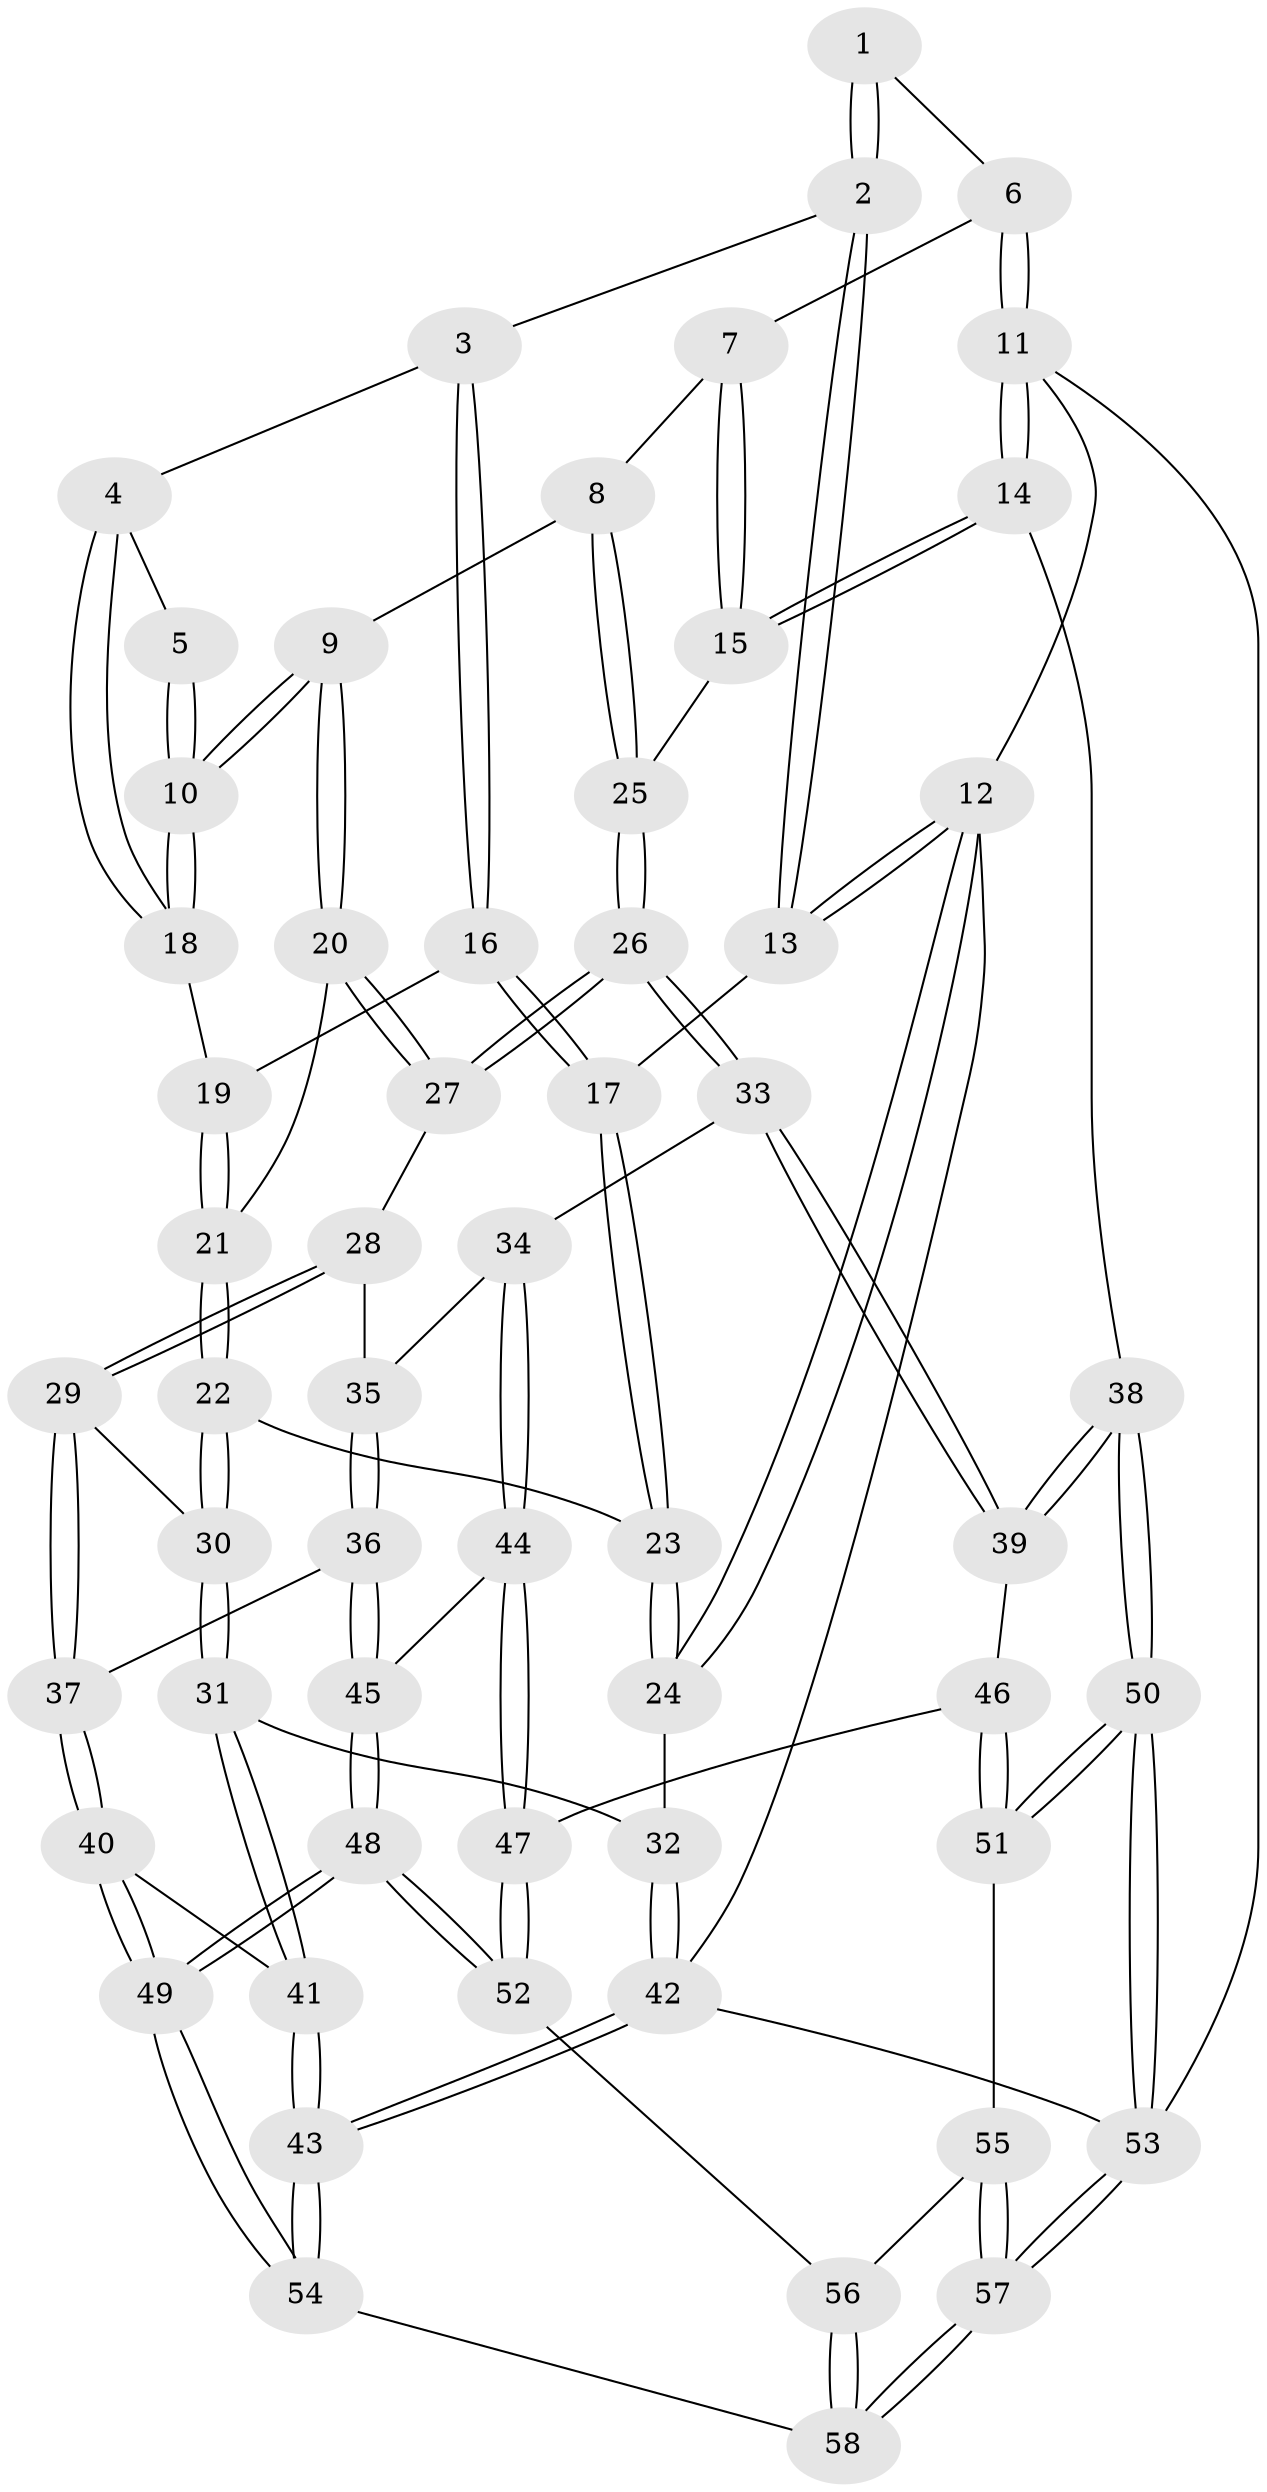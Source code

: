 // Generated by graph-tools (version 1.1) at 2025/51/03/09/25 03:51:05]
// undirected, 58 vertices, 142 edges
graph export_dot {
graph [start="1"]
  node [color=gray90,style=filled];
  1 [pos="+0.6663399308053942+0"];
  2 [pos="+0.2845125330984558+0"];
  3 [pos="+0.33844062674752134+0.000880501447671693"];
  4 [pos="+0.43547472650366037+0.11541690378069101"];
  5 [pos="+0.6579935990545012+0"];
  6 [pos="+1+0"];
  7 [pos="+0.8582973431991617+0.003678769396221668"];
  8 [pos="+0.7047973034553414+0.2774292121711824"];
  9 [pos="+0.6548572547419841+0.2686039615377363"];
  10 [pos="+0.6522341795117356+0.2657126721627094"];
  11 [pos="+1+0"];
  12 [pos="+0+0"];
  13 [pos="+0+0"];
  14 [pos="+1+0.3936730630419036"];
  15 [pos="+1+0.3851526710574782"];
  16 [pos="+0.1716979511118008+0.2725123696020055"];
  17 [pos="+0.16617611063551438+0.2750189088646051"];
  18 [pos="+0.49414750291698206+0.1903066422843537"];
  19 [pos="+0.32288913609177267+0.2976361088032648"];
  20 [pos="+0.5536525425768761+0.41138385559830176"];
  21 [pos="+0.3644862662653897+0.44718188519356133"];
  22 [pos="+0.32086232890679894+0.49062282575156074"];
  23 [pos="+0.0980389404864373+0.3701024211852911"];
  24 [pos="+0+0.47768336729190325"];
  25 [pos="+0.7783730967873183+0.316101825801501"];
  26 [pos="+0.6976480128258096+0.6689572978124894"];
  27 [pos="+0.5498896617761037+0.5216970401152082"];
  28 [pos="+0.5153417127657638+0.563391456994747"];
  29 [pos="+0.3160160101474538+0.650075444979099"];
  30 [pos="+0.31542732988551814+0.6493392751153246"];
  31 [pos="+0+0.5954273221571528"];
  32 [pos="+0+0.5476231011665849"];
  33 [pos="+0.7057123107832886+0.692540616434744"];
  34 [pos="+0.6028417139161524+0.7489854720690922"];
  35 [pos="+0.5233992102227679+0.6309616657406345"];
  36 [pos="+0.4152029358533624+0.7614700841904193"];
  37 [pos="+0.33185244350596815+0.7053341848082535"];
  38 [pos="+1+0.6522939233390976"];
  39 [pos="+0.771135134324717+0.7178895327006278"];
  40 [pos="+0.21082611045655428+0.8565194538817399"];
  41 [pos="+0.1340567082052024+0.8547589049370645"];
  42 [pos="+0+1"];
  43 [pos="+0+1"];
  44 [pos="+0.5452879148677146+0.8043203074727027"];
  45 [pos="+0.47200184745902385+0.8130791202462732"];
  46 [pos="+0.7574681038938182+0.8678031391208908"];
  47 [pos="+0.6298388353621084+0.9146068545458106"];
  48 [pos="+0.417075138921867+0.9748564759844907"];
  49 [pos="+0.35311651317535764+1"];
  50 [pos="+1+0.8148772282056462"];
  51 [pos="+0.7947963110009025+0.9242614272877402"];
  52 [pos="+0.6295287325202507+0.9606593511722421"];
  53 [pos="+1+1"];
  54 [pos="+0.3452916018437532+1"];
  55 [pos="+0.7920908316956177+0.9497480229767968"];
  56 [pos="+0.6366926755031472+0.9836257561802731"];
  57 [pos="+0.8851706347694409+1"];
  58 [pos="+0.6395599313225444+1"];
  1 -- 2;
  1 -- 2;
  1 -- 6;
  2 -- 3;
  2 -- 13;
  2 -- 13;
  3 -- 4;
  3 -- 16;
  3 -- 16;
  4 -- 5;
  4 -- 18;
  4 -- 18;
  5 -- 10;
  5 -- 10;
  6 -- 7;
  6 -- 11;
  6 -- 11;
  7 -- 8;
  7 -- 15;
  7 -- 15;
  8 -- 9;
  8 -- 25;
  8 -- 25;
  9 -- 10;
  9 -- 10;
  9 -- 20;
  9 -- 20;
  10 -- 18;
  10 -- 18;
  11 -- 12;
  11 -- 14;
  11 -- 14;
  11 -- 53;
  12 -- 13;
  12 -- 13;
  12 -- 24;
  12 -- 24;
  12 -- 42;
  13 -- 17;
  14 -- 15;
  14 -- 15;
  14 -- 38;
  15 -- 25;
  16 -- 17;
  16 -- 17;
  16 -- 19;
  17 -- 23;
  17 -- 23;
  18 -- 19;
  19 -- 21;
  19 -- 21;
  20 -- 21;
  20 -- 27;
  20 -- 27;
  21 -- 22;
  21 -- 22;
  22 -- 23;
  22 -- 30;
  22 -- 30;
  23 -- 24;
  23 -- 24;
  24 -- 32;
  25 -- 26;
  25 -- 26;
  26 -- 27;
  26 -- 27;
  26 -- 33;
  26 -- 33;
  27 -- 28;
  28 -- 29;
  28 -- 29;
  28 -- 35;
  29 -- 30;
  29 -- 37;
  29 -- 37;
  30 -- 31;
  30 -- 31;
  31 -- 32;
  31 -- 41;
  31 -- 41;
  32 -- 42;
  32 -- 42;
  33 -- 34;
  33 -- 39;
  33 -- 39;
  34 -- 35;
  34 -- 44;
  34 -- 44;
  35 -- 36;
  35 -- 36;
  36 -- 37;
  36 -- 45;
  36 -- 45;
  37 -- 40;
  37 -- 40;
  38 -- 39;
  38 -- 39;
  38 -- 50;
  38 -- 50;
  39 -- 46;
  40 -- 41;
  40 -- 49;
  40 -- 49;
  41 -- 43;
  41 -- 43;
  42 -- 43;
  42 -- 43;
  42 -- 53;
  43 -- 54;
  43 -- 54;
  44 -- 45;
  44 -- 47;
  44 -- 47;
  45 -- 48;
  45 -- 48;
  46 -- 47;
  46 -- 51;
  46 -- 51;
  47 -- 52;
  47 -- 52;
  48 -- 49;
  48 -- 49;
  48 -- 52;
  48 -- 52;
  49 -- 54;
  49 -- 54;
  50 -- 51;
  50 -- 51;
  50 -- 53;
  50 -- 53;
  51 -- 55;
  52 -- 56;
  53 -- 57;
  53 -- 57;
  54 -- 58;
  55 -- 56;
  55 -- 57;
  55 -- 57;
  56 -- 58;
  56 -- 58;
  57 -- 58;
  57 -- 58;
}
